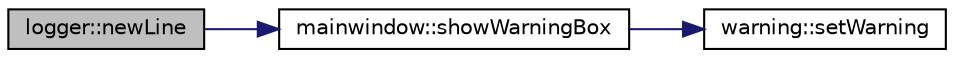 digraph "logger::newLine"
{
  edge [fontname="Helvetica",fontsize="10",labelfontname="Helvetica",labelfontsize="10"];
  node [fontname="Helvetica",fontsize="10",shape=record];
  rankdir="LR";
  Node17 [label="logger::newLine",height=0.2,width=0.4,color="black", fillcolor="grey75", style="filled", fontcolor="black"];
  Node17 -> Node18 [color="midnightblue",fontsize="10",style="solid",fontname="Helvetica"];
  Node18 [label="mainwindow::showWarningBox",height=0.2,width=0.4,color="black", fillcolor="white", style="filled",URL="$classmainwindow.html#a8841948aafd1e4c30d46e60ef2dbb4d6"];
  Node18 -> Node19 [color="midnightblue",fontsize="10",style="solid",fontname="Helvetica"];
  Node19 [label="warning::setWarning",height=0.2,width=0.4,color="black", fillcolor="white", style="filled",URL="$classwarning.html#a81dadd00d0568986c68b9a21793441ab"];
}

